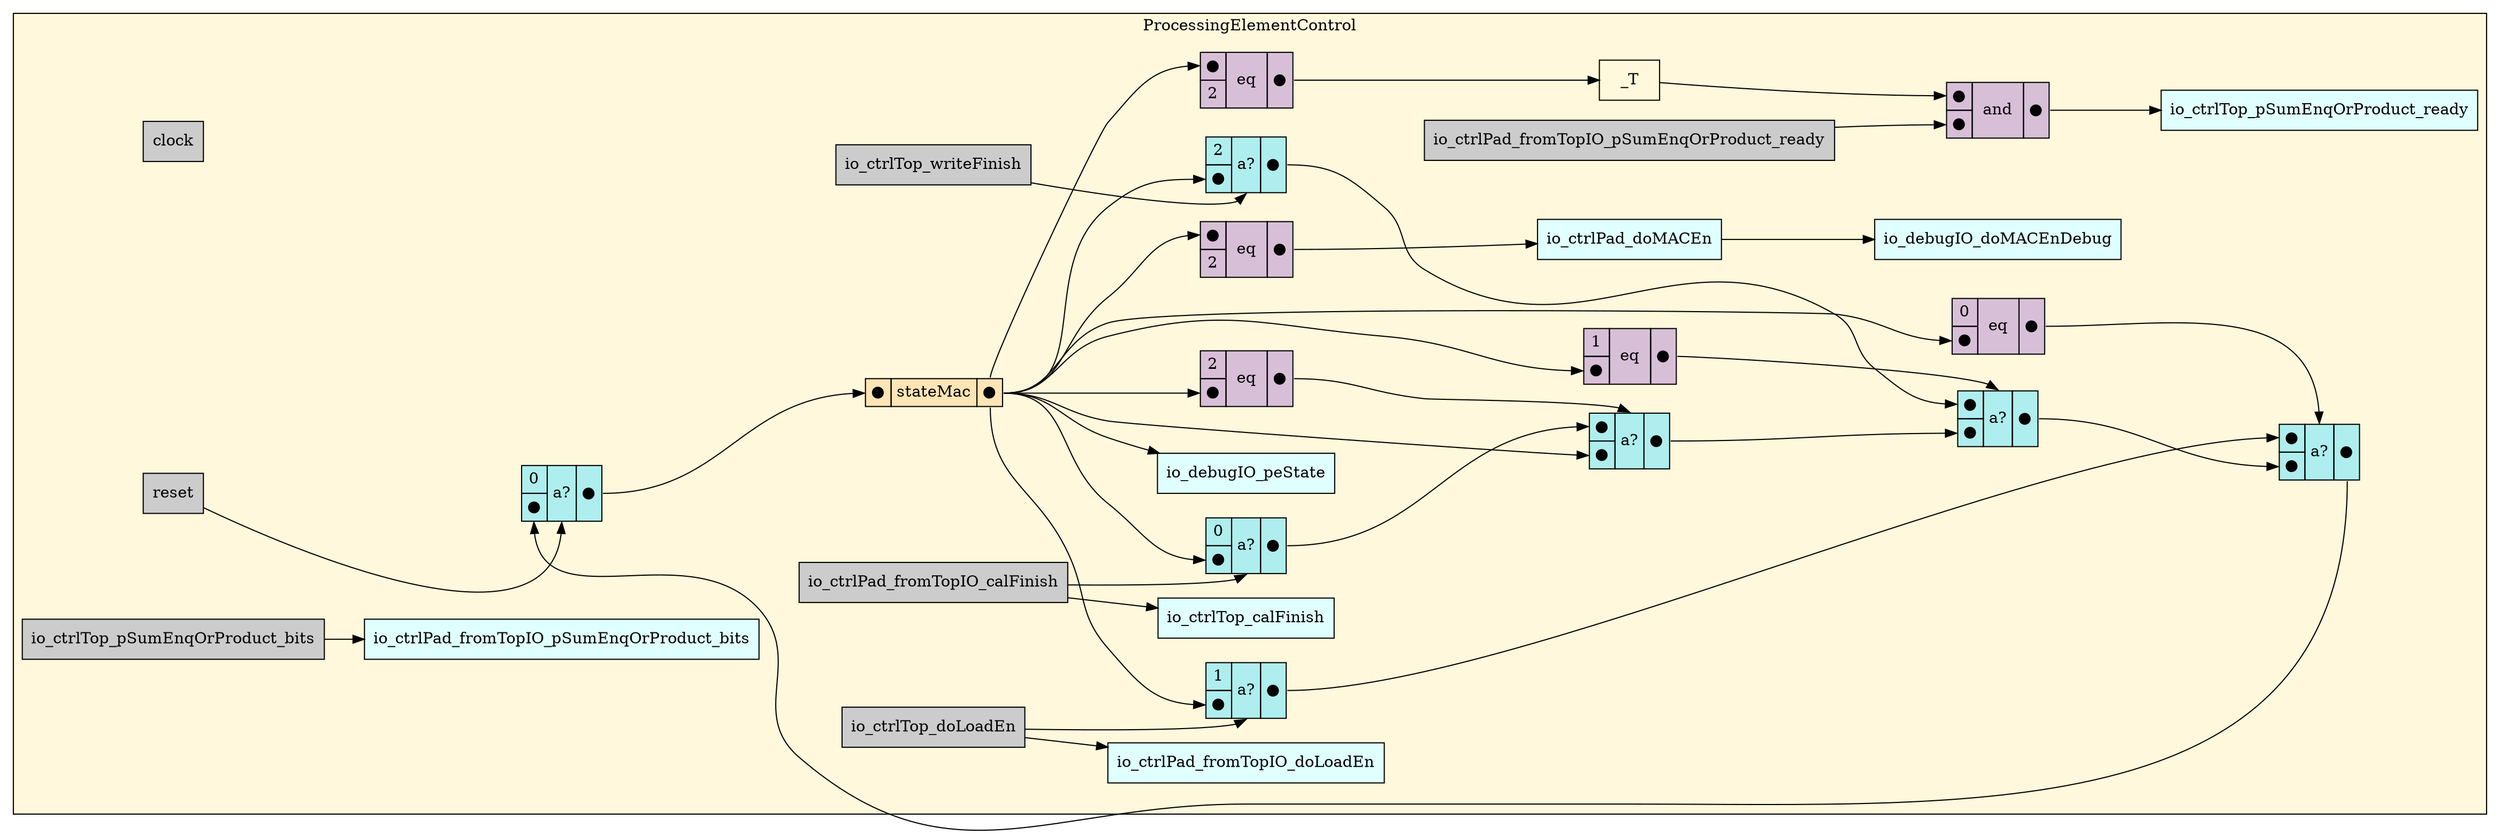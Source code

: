 digraph ProcessingElementControl {
stylesheet = "styles.css"
rankdir="LR" 

subgraph cluster_ProcessingElementControl {
  label="ProcessingElementControl"
  URL=""
  bgcolor="#FFF8DC"
  cluster_ProcessingElementControl_clock [shape = "rectangle" style="filled" fillcolor="#CCCCCC" label="clock" rank="0"]
     
cluster_ProcessingElementControl_reset [shape = "rectangle" style="filled" fillcolor="#CCCCCC" label="reset" rank="0"]
     
cluster_ProcessingElementControl_io_ctrlPad_fromTopIO_pSumEnqOrProduct_ready [shape = "rectangle" style="filled" fillcolor="#CCCCCC" label="io_ctrlPad_fromTopIO_pSumEnqOrProduct_ready" rank="0"]
     
cluster_ProcessingElementControl_io_ctrlPad_fromTopIO_calFinish [shape = "rectangle" style="filled" fillcolor="#CCCCCC" label="io_ctrlPad_fromTopIO_calFinish" rank="0"]
     
cluster_ProcessingElementControl_io_ctrlTop_pSumEnqOrProduct_bits [shape = "rectangle" style="filled" fillcolor="#CCCCCC" label="io_ctrlTop_pSumEnqOrProduct_bits" rank="0"]
     
cluster_ProcessingElementControl_io_ctrlTop_doLoadEn [shape = "rectangle" style="filled" fillcolor="#CCCCCC" label="io_ctrlTop_doLoadEn" rank="0"]
     
cluster_ProcessingElementControl_io_ctrlTop_writeFinish [shape = "rectangle" style="filled" fillcolor="#CCCCCC" label="io_ctrlTop_writeFinish" rank="0"]
     
cluster_ProcessingElementControl_io_ctrlPad_doMACEn [shape = "rectangle" style="filled" fillcolor="#E0FFFF" label="io_ctrlPad_doMACEn" rank="1000"]
     
cluster_ProcessingElementControl_io_ctrlPad_fromTopIO_pSumEnqOrProduct_bits [shape = "rectangle" style="filled" fillcolor="#E0FFFF" label="io_ctrlPad_fromTopIO_pSumEnqOrProduct_bits" rank="1000"]
     
cluster_ProcessingElementControl_io_ctrlPad_fromTopIO_doLoadEn [shape = "rectangle" style="filled" fillcolor="#E0FFFF" label="io_ctrlPad_fromTopIO_doLoadEn" rank="1000"]
     
cluster_ProcessingElementControl_io_ctrlTop_pSumEnqOrProduct_ready [shape = "rectangle" style="filled" fillcolor="#E0FFFF" label="io_ctrlTop_pSumEnqOrProduct_ready" rank="1000"]
     
cluster_ProcessingElementControl_io_ctrlTop_calFinish [shape = "rectangle" style="filled" fillcolor="#E0FFFF" label="io_ctrlTop_calFinish" rank="1000"]
     
cluster_ProcessingElementControl_io_debugIO_peState [shape = "rectangle" style="filled" fillcolor="#E0FFFF" label="io_debugIO_peState" rank="1000"]
     
cluster_ProcessingElementControl_io_debugIO_doMACEnDebug [shape = "rectangle" style="filled" fillcolor="#E0FFFF" label="io_debugIO_doMACEnDebug" rank="1000"]
     
struct_cluster_ProcessingElementControl_stateMac [shape="plaintext" label=<
<TABLE BORDER="0" CELLBORDER="1" CELLSPACING="0" CELLPADDING="4" BGCOLOR="#FFE4B5">
  <TR>
    <TD PORT="in">&#x25cf;</TD>
    <TD>stateMac</TD>
    <TD PORT="out">&#x25cf;</TD>
  </TR>
</TABLE>>];
cluster_ProcessingElementControl__T [label = "_T" shape="rectangle"]; 

op_eq_866 [shape = "plaintext" label=<
<TABLE BORDER="0" CELLBORDER="1" CELLSPACING="0" CELLPADDING="4" BGCOLOR="#D8BFD8">
  <TR>
    <TD PORT="in1">&#x25cf;</TD>
    <TD ROWSPAN="2" > eq </TD>
    <TD ROWSPAN="2" PORT="out">&#x25cf;</TD>
  </TR>
  <TR>
    <TD PORT="in2">2</TD>
  </TR>
</TABLE>>];
       

op_eq_867 [shape = "plaintext" label=<
<TABLE BORDER="0" CELLBORDER="1" CELLSPACING="0" CELLPADDING="4" BGCOLOR="#D8BFD8">
  <TR>
    <TD PORT="in1">&#x25cf;</TD>
    <TD ROWSPAN="2" > eq </TD>
    <TD ROWSPAN="2" PORT="out">&#x25cf;</TD>
  </TR>
  <TR>
    <TD PORT="in2">2</TD>
  </TR>
</TABLE>>];
       

op_and_868 [shape = "plaintext" label=<
<TABLE BORDER="0" CELLBORDER="1" CELLSPACING="0" CELLPADDING="4" BGCOLOR="#D8BFD8">
  <TR>
    <TD PORT="in1">&#x25cf;</TD>
    <TD ROWSPAN="2" > and </TD>
    <TD ROWSPAN="2" PORT="out">&#x25cf;</TD>
  </TR>
  <TR>
    <TD PORT="in2">&#x25cf;</TD>
  </TR>
</TABLE>>];
       

mux_1189889694 [shape = "plaintext" label=<
<TABLE BORDER="0" CELLBORDER="1" CELLSPACING="0" CELLPADDING="4" BGCOLOR="#AFEEEE">
  <TR>
    <TD PORT="in1">0</TD>
    <TD ROWSPAN="2" PORT="select">a?</TD>
    <TD ROWSPAN="2" PORT="out">&#x25cf;</TD>
  </TR>
  <TR>
    <TD PORT="in2">&#x25cf;</TD>
  </TR>
</TABLE>>];
       

mux_543729198 [shape = "plaintext" label=<
<TABLE BORDER="0" CELLBORDER="1" CELLSPACING="0" CELLPADDING="4" BGCOLOR="#AFEEEE">
  <TR>
    <TD PORT="in1">&#x25cf;</TD>
    <TD ROWSPAN="2" PORT="select">a?</TD>
    <TD ROWSPAN="2" PORT="out">&#x25cf;</TD>
  </TR>
  <TR>
    <TD PORT="in2">&#x25cf;</TD>
  </TR>
</TABLE>>];
       

op_eq_869 [shape = "plaintext" label=<
<TABLE BORDER="0" CELLBORDER="1" CELLSPACING="0" CELLPADDING="4" BGCOLOR="#D8BFD8">
  <TR>
    <TD PORT="in1">0</TD>
    <TD ROWSPAN="2" > eq </TD>
    <TD ROWSPAN="2" PORT="out">&#x25cf;</TD>
  </TR>
  <TR>
    <TD PORT="in2">&#x25cf;</TD>
  </TR>
</TABLE>>];
       

mux_6408699 [shape = "plaintext" label=<
<TABLE BORDER="0" CELLBORDER="1" CELLSPACING="0" CELLPADDING="4" BGCOLOR="#AFEEEE">
  <TR>
    <TD PORT="in1">1</TD>
    <TD ROWSPAN="2" PORT="select">a?</TD>
    <TD ROWSPAN="2" PORT="out">&#x25cf;</TD>
  </TR>
  <TR>
    <TD PORT="in2">&#x25cf;</TD>
  </TR>
</TABLE>>];
       

mux_500114070 [shape = "plaintext" label=<
<TABLE BORDER="0" CELLBORDER="1" CELLSPACING="0" CELLPADDING="4" BGCOLOR="#AFEEEE">
  <TR>
    <TD PORT="in1">&#x25cf;</TD>
    <TD ROWSPAN="2" PORT="select">a?</TD>
    <TD ROWSPAN="2" PORT="out">&#x25cf;</TD>
  </TR>
  <TR>
    <TD PORT="in2">&#x25cf;</TD>
  </TR>
</TABLE>>];
       

op_eq_870 [shape = "plaintext" label=<
<TABLE BORDER="0" CELLBORDER="1" CELLSPACING="0" CELLPADDING="4" BGCOLOR="#D8BFD8">
  <TR>
    <TD PORT="in1">1</TD>
    <TD ROWSPAN="2" > eq </TD>
    <TD ROWSPAN="2" PORT="out">&#x25cf;</TD>
  </TR>
  <TR>
    <TD PORT="in2">&#x25cf;</TD>
  </TR>
</TABLE>>];
       

mux_1223635851 [shape = "plaintext" label=<
<TABLE BORDER="0" CELLBORDER="1" CELLSPACING="0" CELLPADDING="4" BGCOLOR="#AFEEEE">
  <TR>
    <TD PORT="in1">2</TD>
    <TD ROWSPAN="2" PORT="select">a?</TD>
    <TD ROWSPAN="2" PORT="out">&#x25cf;</TD>
  </TR>
  <TR>
    <TD PORT="in2">&#x25cf;</TD>
  </TR>
</TABLE>>];
       

mux_400384198 [shape = "plaintext" label=<
<TABLE BORDER="0" CELLBORDER="1" CELLSPACING="0" CELLPADDING="4" BGCOLOR="#AFEEEE">
  <TR>
    <TD PORT="in1">&#x25cf;</TD>
    <TD ROWSPAN="2" PORT="select">a?</TD>
    <TD ROWSPAN="2" PORT="out">&#x25cf;</TD>
  </TR>
  <TR>
    <TD PORT="in2">&#x25cf;</TD>
  </TR>
</TABLE>>];
       

op_eq_871 [shape = "plaintext" label=<
<TABLE BORDER="0" CELLBORDER="1" CELLSPACING="0" CELLPADDING="4" BGCOLOR="#D8BFD8">
  <TR>
    <TD PORT="in1">2</TD>
    <TD ROWSPAN="2" > eq </TD>
    <TD ROWSPAN="2" PORT="out">&#x25cf;</TD>
  </TR>
  <TR>
    <TD PORT="in2">&#x25cf;</TD>
  </TR>
</TABLE>>];
       

mux_741992039 [shape = "plaintext" label=<
<TABLE BORDER="0" CELLBORDER="1" CELLSPACING="0" CELLPADDING="4" BGCOLOR="#AFEEEE">
  <TR>
    <TD PORT="in1">0</TD>
    <TD ROWSPAN="2" PORT="select">a?</TD>
    <TD ROWSPAN="2" PORT="out">&#x25cf;</TD>
  </TR>
  <TR>
    <TD PORT="in2">&#x25cf;</TD>
  </TR>
</TABLE>>];
       

  op_eq_869:out -> mux_543729198:select
  mux_6408699:out -> mux_543729198:in1
  cluster_ProcessingElementControl__T -> op_and_868:in1
  op_eq_870:out -> mux_500114070:select
  cluster_ProcessingElementControl_io_ctrlPad_fromTopIO_calFinish -> cluster_ProcessingElementControl_io_ctrlTop_calFinish
  op_eq_867:out -> cluster_ProcessingElementControl_io_ctrlPad_doMACEn
  struct_cluster_ProcessingElementControl_stateMac:out -> op_eq_866:in1
  mux_400384198:out -> mux_500114070:in2
  op_eq_866:out -> cluster_ProcessingElementControl__T
  cluster_ProcessingElementControl_io_ctrlTop_writeFinish -> mux_1223635851:select
  struct_cluster_ProcessingElementControl_stateMac:out -> op_eq_867:in1
  struct_cluster_ProcessingElementControl_stateMac:out -> op_eq_870:in2
  cluster_ProcessingElementControl_io_ctrlTop_doLoadEn -> cluster_ProcessingElementControl_io_ctrlPad_fromTopIO_doLoadEn
  mux_1223635851:out -> mux_500114070:in1
  cluster_ProcessingElementControl_io_ctrlTop_doLoadEn -> mux_6408699:select
  struct_cluster_ProcessingElementControl_stateMac:out -> mux_741992039:in2
  struct_cluster_ProcessingElementControl_stateMac:out -> op_eq_869:in2
  struct_cluster_ProcessingElementControl_stateMac:out -> op_eq_871:in2
  mux_543729198:out -> mux_1189889694:in2
  op_eq_871:out -> mux_400384198:select
  struct_cluster_ProcessingElementControl_stateMac:out -> mux_400384198:in2
  struct_cluster_ProcessingElementControl_stateMac:out -> mux_1223635851:in2
  mux_1189889694:out -> struct_cluster_ProcessingElementControl_stateMac:in
  cluster_ProcessingElementControl_io_ctrlPad_fromTopIO_pSumEnqOrProduct_ready -> op_and_868:in2
  mux_500114070:out -> mux_543729198:in2
  cluster_ProcessingElementControl_io_ctrlPad_fromTopIO_calFinish -> mux_741992039:select
  cluster_ProcessingElementControl_io_ctrlPad_doMACEn -> cluster_ProcessingElementControl_io_debugIO_doMACEnDebug
  cluster_ProcessingElementControl_io_ctrlTop_pSumEnqOrProduct_bits -> cluster_ProcessingElementControl_io_ctrlPad_fromTopIO_pSumEnqOrProduct_bits
  struct_cluster_ProcessingElementControl_stateMac:out -> mux_6408699:in2
  cluster_ProcessingElementControl_reset -> mux_1189889694:select
  struct_cluster_ProcessingElementControl_stateMac:out -> cluster_ProcessingElementControl_io_debugIO_peState
  op_and_868:out -> cluster_ProcessingElementControl_io_ctrlTop_pSumEnqOrProduct_ready
  mux_741992039:out -> mux_400384198:in1
  
  
}
     
}

